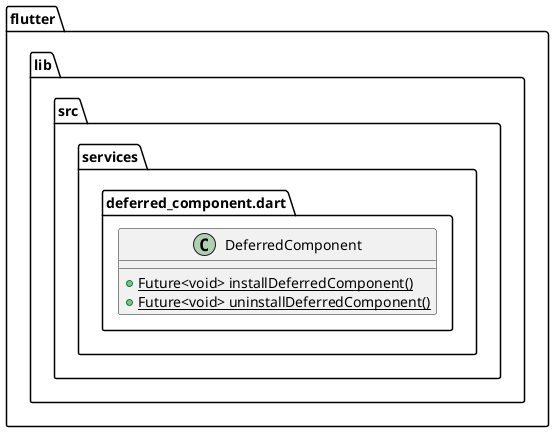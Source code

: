 @startuml
set namespaceSeparator ::

class "flutter::lib::src::services::deferred_component.dart::DeferredComponent" {
  {static} +Future<void> installDeferredComponent()
  {static} +Future<void> uninstallDeferredComponent()
}


@enduml